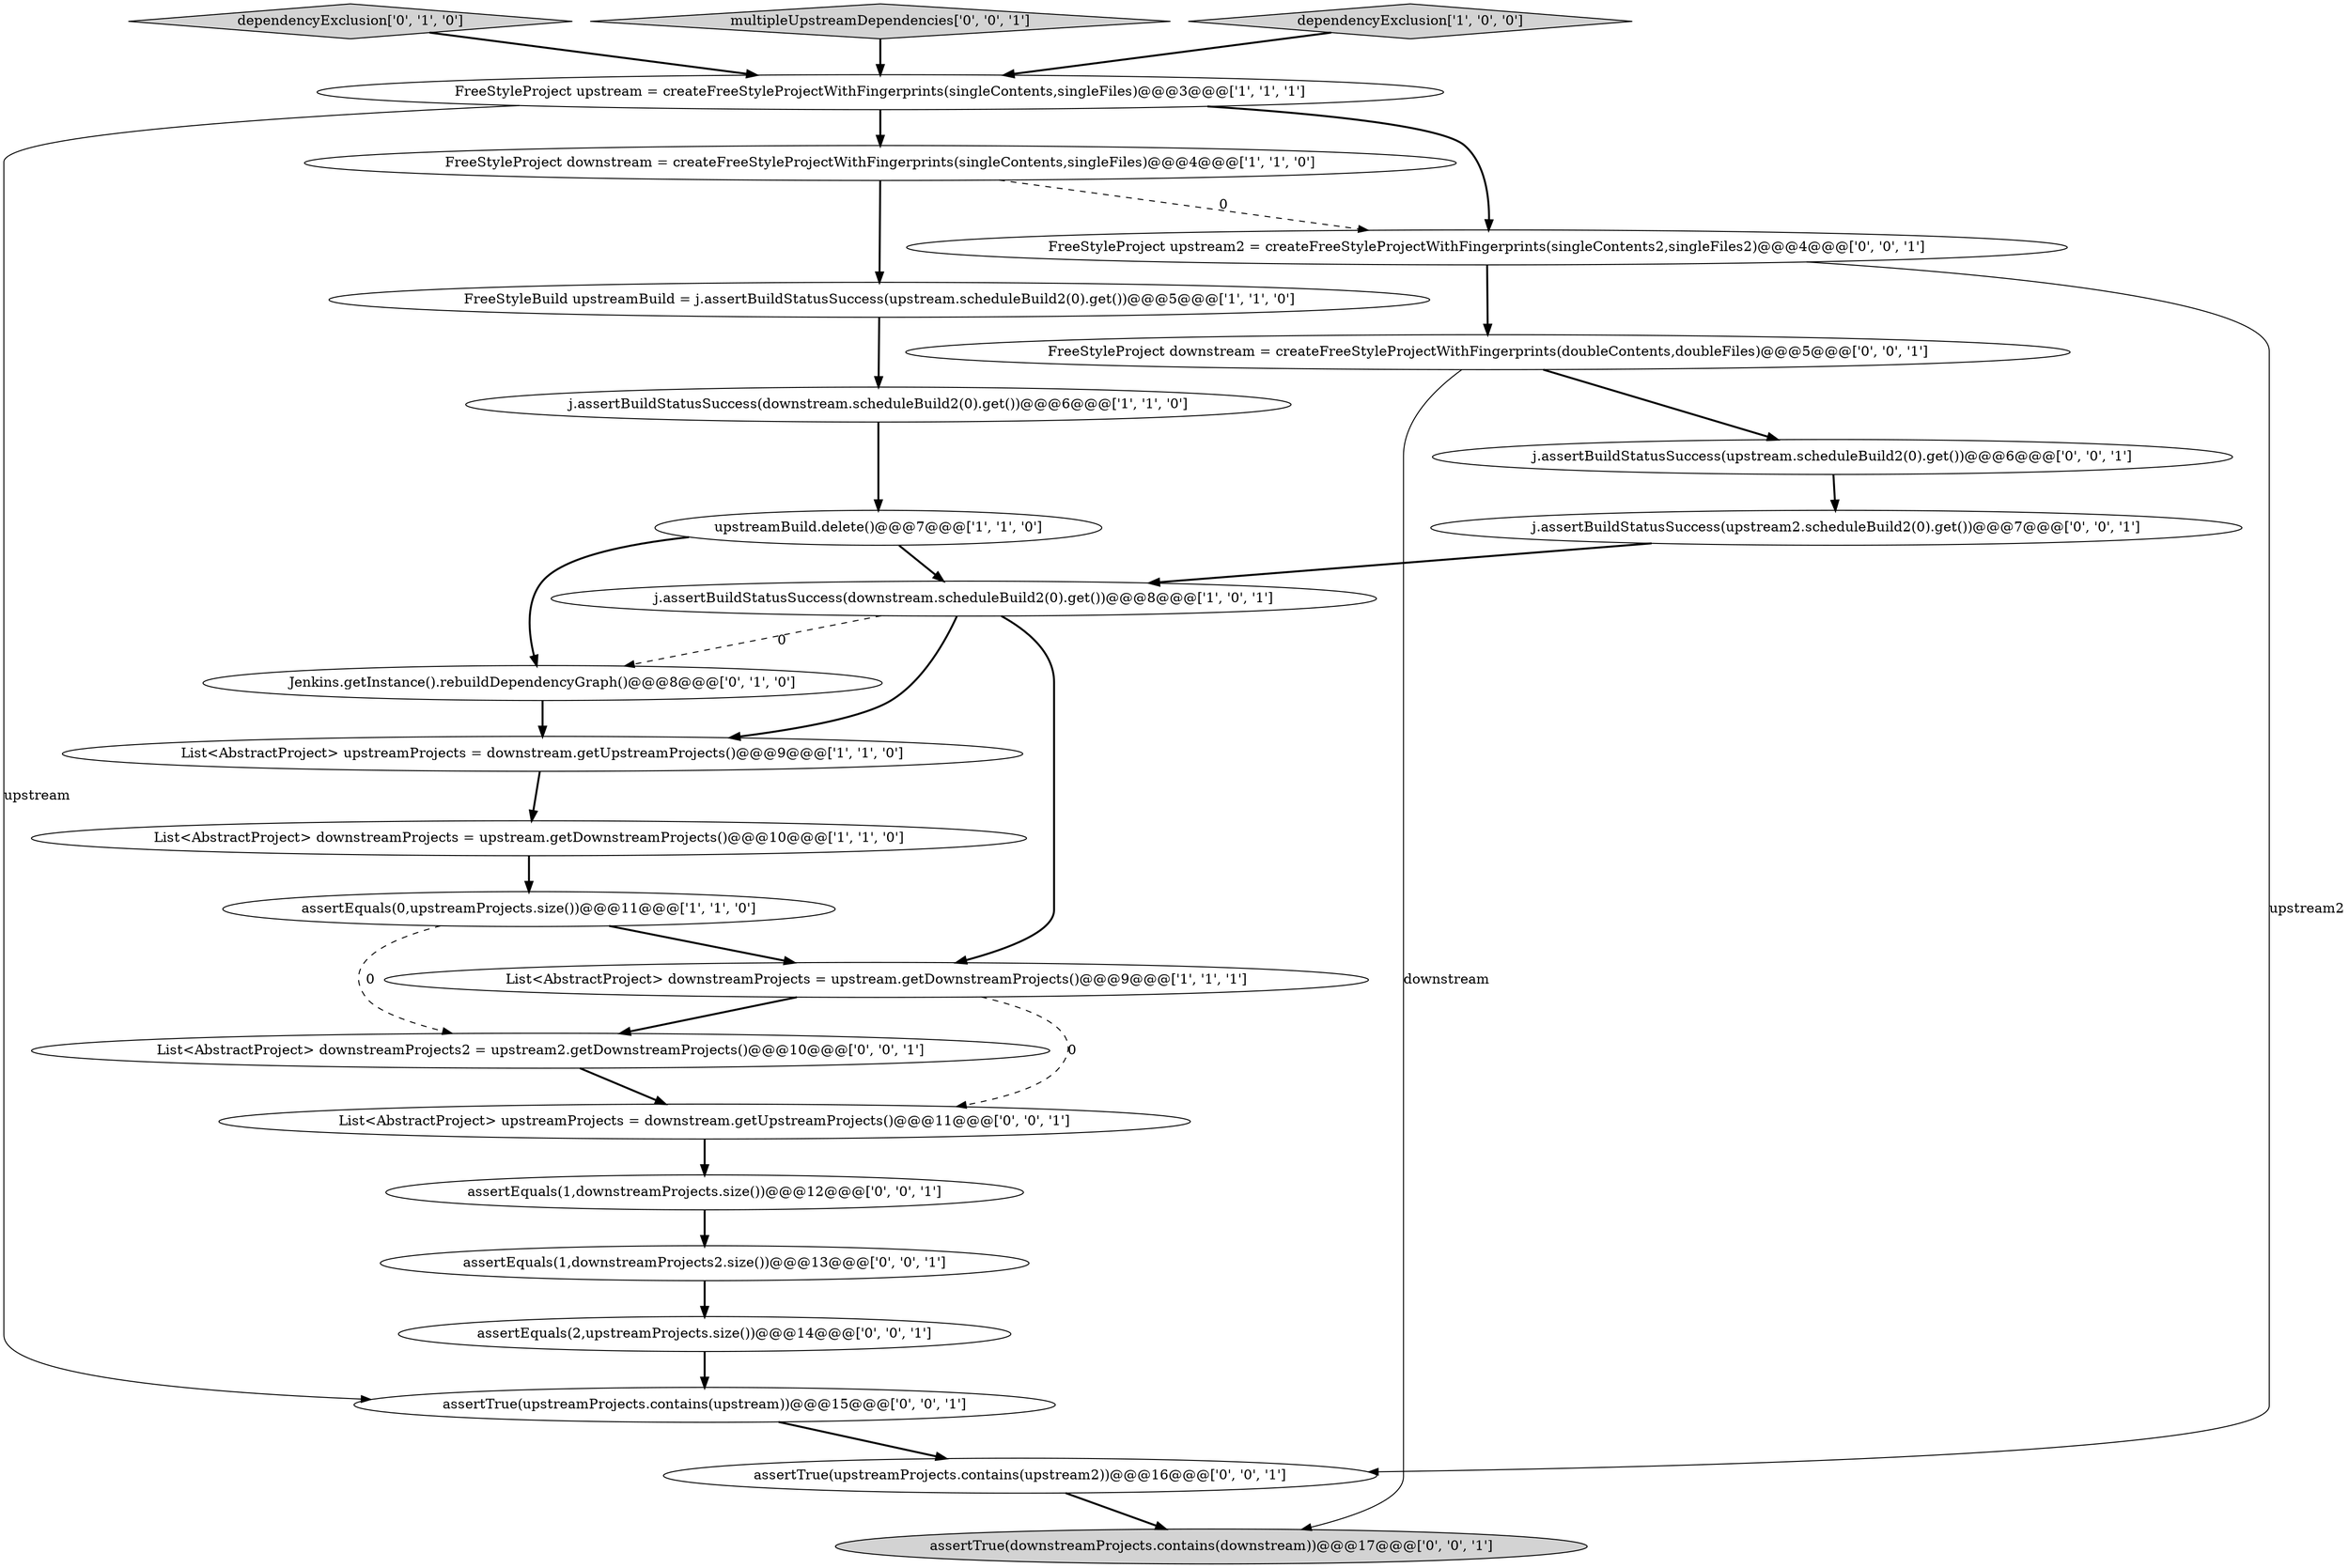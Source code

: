 digraph {
6 [style = filled, label = "assertEquals(0,upstreamProjects.size())@@@11@@@['1', '1', '0']", fillcolor = white, shape = ellipse image = "AAA0AAABBB1BBB"];
10 [style = filled, label = "j.assertBuildStatusSuccess(downstream.scheduleBuild2(0).get())@@@8@@@['1', '0', '1']", fillcolor = white, shape = ellipse image = "AAA0AAABBB1BBB"];
3 [style = filled, label = "FreeStyleBuild upstreamBuild = j.assertBuildStatusSuccess(upstream.scheduleBuild2(0).get())@@@5@@@['1', '1', '0']", fillcolor = white, shape = ellipse image = "AAA0AAABBB1BBB"];
17 [style = filled, label = "assertTrue(downstreamProjects.contains(downstream))@@@17@@@['0', '0', '1']", fillcolor = lightgray, shape = ellipse image = "AAA0AAABBB3BBB"];
11 [style = filled, label = "dependencyExclusion['0', '1', '0']", fillcolor = lightgray, shape = diamond image = "AAA0AAABBB2BBB"];
7 [style = filled, label = "List<AbstractProject> upstreamProjects = downstream.getUpstreamProjects()@@@9@@@['1', '1', '0']", fillcolor = white, shape = ellipse image = "AAA0AAABBB1BBB"];
16 [style = filled, label = "List<AbstractProject> upstreamProjects = downstream.getUpstreamProjects()@@@11@@@['0', '0', '1']", fillcolor = white, shape = ellipse image = "AAA0AAABBB3BBB"];
25 [style = filled, label = "assertEquals(1,downstreamProjects2.size())@@@13@@@['0', '0', '1']", fillcolor = white, shape = ellipse image = "AAA0AAABBB3BBB"];
15 [style = filled, label = "j.assertBuildStatusSuccess(upstream2.scheduleBuild2(0).get())@@@7@@@['0', '0', '1']", fillcolor = white, shape = ellipse image = "AAA0AAABBB3BBB"];
14 [style = filled, label = "j.assertBuildStatusSuccess(upstream.scheduleBuild2(0).get())@@@6@@@['0', '0', '1']", fillcolor = white, shape = ellipse image = "AAA0AAABBB3BBB"];
19 [style = filled, label = "FreeStyleProject upstream2 = createFreeStyleProjectWithFingerprints(singleContents2,singleFiles2)@@@4@@@['0', '0', '1']", fillcolor = white, shape = ellipse image = "AAA0AAABBB3BBB"];
5 [style = filled, label = "upstreamBuild.delete()@@@7@@@['1', '1', '0']", fillcolor = white, shape = ellipse image = "AAA0AAABBB1BBB"];
23 [style = filled, label = "multipleUpstreamDependencies['0', '0', '1']", fillcolor = lightgray, shape = diamond image = "AAA0AAABBB3BBB"];
2 [style = filled, label = "FreeStyleProject downstream = createFreeStyleProjectWithFingerprints(singleContents,singleFiles)@@@4@@@['1', '1', '0']", fillcolor = white, shape = ellipse image = "AAA0AAABBB1BBB"];
20 [style = filled, label = "assertEquals(2,upstreamProjects.size())@@@14@@@['0', '0', '1']", fillcolor = white, shape = ellipse image = "AAA0AAABBB3BBB"];
9 [style = filled, label = "j.assertBuildStatusSuccess(downstream.scheduleBuild2(0).get())@@@6@@@['1', '1', '0']", fillcolor = white, shape = ellipse image = "AAA0AAABBB1BBB"];
0 [style = filled, label = "FreeStyleProject upstream = createFreeStyleProjectWithFingerprints(singleContents,singleFiles)@@@3@@@['1', '1', '1']", fillcolor = white, shape = ellipse image = "AAA0AAABBB1BBB"];
21 [style = filled, label = "List<AbstractProject> downstreamProjects2 = upstream2.getDownstreamProjects()@@@10@@@['0', '0', '1']", fillcolor = white, shape = ellipse image = "AAA0AAABBB3BBB"];
24 [style = filled, label = "assertEquals(1,downstreamProjects.size())@@@12@@@['0', '0', '1']", fillcolor = white, shape = ellipse image = "AAA0AAABBB3BBB"];
4 [style = filled, label = "List<AbstractProject> downstreamProjects = upstream.getDownstreamProjects()@@@9@@@['1', '1', '1']", fillcolor = white, shape = ellipse image = "AAA0AAABBB1BBB"];
18 [style = filled, label = "assertTrue(upstreamProjects.contains(upstream))@@@15@@@['0', '0', '1']", fillcolor = white, shape = ellipse image = "AAA0AAABBB3BBB"];
8 [style = filled, label = "List<AbstractProject> downstreamProjects = upstream.getDownstreamProjects()@@@10@@@['1', '1', '0']", fillcolor = white, shape = ellipse image = "AAA0AAABBB1BBB"];
13 [style = filled, label = "FreeStyleProject downstream = createFreeStyleProjectWithFingerprints(doubleContents,doubleFiles)@@@5@@@['0', '0', '1']", fillcolor = white, shape = ellipse image = "AAA0AAABBB3BBB"];
12 [style = filled, label = "Jenkins.getInstance().rebuildDependencyGraph()@@@8@@@['0', '1', '0']", fillcolor = white, shape = ellipse image = "AAA1AAABBB2BBB"];
1 [style = filled, label = "dependencyExclusion['1', '0', '0']", fillcolor = lightgray, shape = diamond image = "AAA0AAABBB1BBB"];
22 [style = filled, label = "assertTrue(upstreamProjects.contains(upstream2))@@@16@@@['0', '0', '1']", fillcolor = white, shape = ellipse image = "AAA0AAABBB3BBB"];
12->7 [style = bold, label=""];
16->24 [style = bold, label=""];
7->8 [style = bold, label=""];
6->4 [style = bold, label=""];
13->17 [style = solid, label="downstream"];
18->22 [style = bold, label=""];
10->12 [style = dashed, label="0"];
25->20 [style = bold, label=""];
20->18 [style = bold, label=""];
11->0 [style = bold, label=""];
21->16 [style = bold, label=""];
0->18 [style = solid, label="upstream"];
4->16 [style = dashed, label="0"];
0->19 [style = bold, label=""];
8->6 [style = bold, label=""];
22->17 [style = bold, label=""];
5->10 [style = bold, label=""];
23->0 [style = bold, label=""];
19->13 [style = bold, label=""];
2->3 [style = bold, label=""];
2->19 [style = dashed, label="0"];
10->7 [style = bold, label=""];
10->4 [style = bold, label=""];
3->9 [style = bold, label=""];
6->21 [style = dashed, label="0"];
5->12 [style = bold, label=""];
24->25 [style = bold, label=""];
0->2 [style = bold, label=""];
13->14 [style = bold, label=""];
14->15 [style = bold, label=""];
9->5 [style = bold, label=""];
4->21 [style = bold, label=""];
15->10 [style = bold, label=""];
19->22 [style = solid, label="upstream2"];
1->0 [style = bold, label=""];
}
